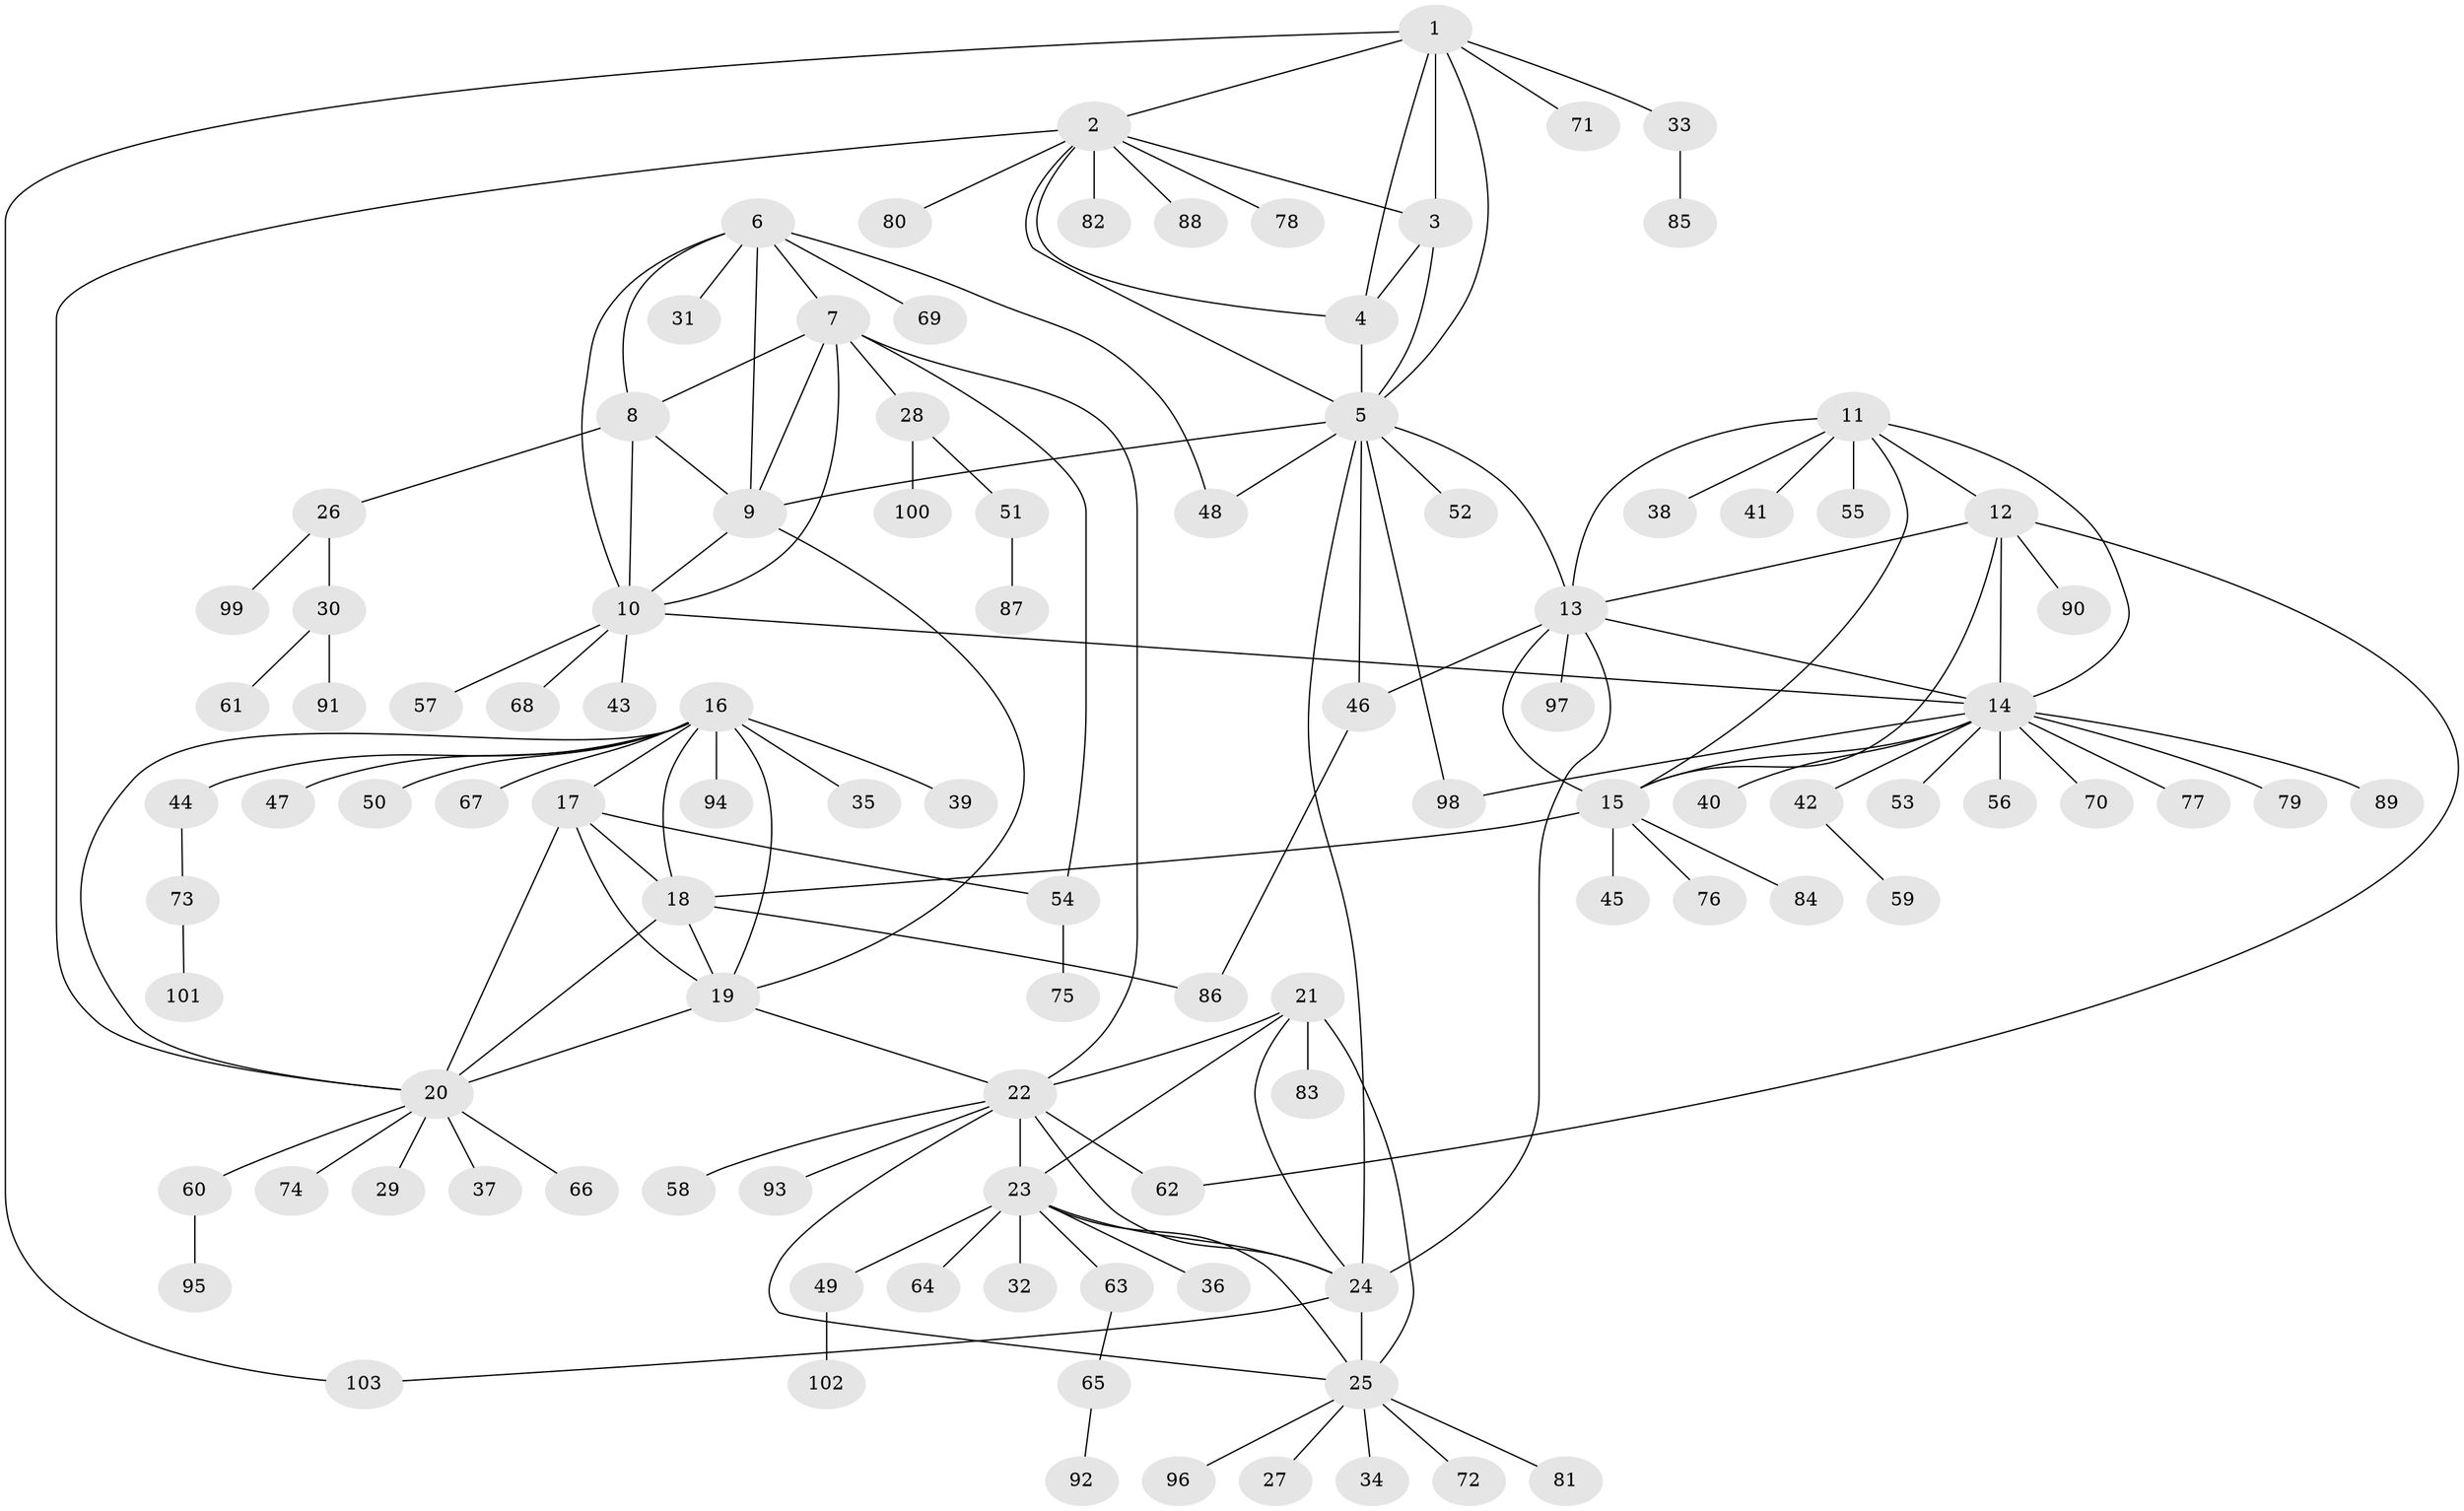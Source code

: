 // Generated by graph-tools (version 1.1) at 2025/02/03/09/25 03:02:51]
// undirected, 103 vertices, 145 edges
graph export_dot {
graph [start="1"]
  node [color=gray90,style=filled];
  1;
  2;
  3;
  4;
  5;
  6;
  7;
  8;
  9;
  10;
  11;
  12;
  13;
  14;
  15;
  16;
  17;
  18;
  19;
  20;
  21;
  22;
  23;
  24;
  25;
  26;
  27;
  28;
  29;
  30;
  31;
  32;
  33;
  34;
  35;
  36;
  37;
  38;
  39;
  40;
  41;
  42;
  43;
  44;
  45;
  46;
  47;
  48;
  49;
  50;
  51;
  52;
  53;
  54;
  55;
  56;
  57;
  58;
  59;
  60;
  61;
  62;
  63;
  64;
  65;
  66;
  67;
  68;
  69;
  70;
  71;
  72;
  73;
  74;
  75;
  76;
  77;
  78;
  79;
  80;
  81;
  82;
  83;
  84;
  85;
  86;
  87;
  88;
  89;
  90;
  91;
  92;
  93;
  94;
  95;
  96;
  97;
  98;
  99;
  100;
  101;
  102;
  103;
  1 -- 2;
  1 -- 3;
  1 -- 4;
  1 -- 5;
  1 -- 33;
  1 -- 71;
  1 -- 103;
  2 -- 3;
  2 -- 4;
  2 -- 5;
  2 -- 20;
  2 -- 78;
  2 -- 80;
  2 -- 82;
  2 -- 88;
  3 -- 4;
  3 -- 5;
  4 -- 5;
  5 -- 9;
  5 -- 13;
  5 -- 24;
  5 -- 46;
  5 -- 48;
  5 -- 52;
  5 -- 98;
  6 -- 7;
  6 -- 8;
  6 -- 9;
  6 -- 10;
  6 -- 31;
  6 -- 48;
  6 -- 69;
  7 -- 8;
  7 -- 9;
  7 -- 10;
  7 -- 22;
  7 -- 28;
  7 -- 54;
  8 -- 9;
  8 -- 10;
  8 -- 26;
  9 -- 10;
  9 -- 19;
  10 -- 14;
  10 -- 43;
  10 -- 57;
  10 -- 68;
  11 -- 12;
  11 -- 13;
  11 -- 14;
  11 -- 15;
  11 -- 38;
  11 -- 41;
  11 -- 55;
  12 -- 13;
  12 -- 14;
  12 -- 15;
  12 -- 62;
  12 -- 90;
  13 -- 14;
  13 -- 15;
  13 -- 24;
  13 -- 46;
  13 -- 97;
  14 -- 15;
  14 -- 40;
  14 -- 42;
  14 -- 53;
  14 -- 56;
  14 -- 70;
  14 -- 77;
  14 -- 79;
  14 -- 89;
  14 -- 98;
  15 -- 18;
  15 -- 45;
  15 -- 76;
  15 -- 84;
  16 -- 17;
  16 -- 18;
  16 -- 19;
  16 -- 20;
  16 -- 35;
  16 -- 39;
  16 -- 44;
  16 -- 47;
  16 -- 50;
  16 -- 67;
  16 -- 94;
  17 -- 18;
  17 -- 19;
  17 -- 20;
  17 -- 54;
  18 -- 19;
  18 -- 20;
  18 -- 86;
  19 -- 20;
  19 -- 22;
  20 -- 29;
  20 -- 37;
  20 -- 60;
  20 -- 66;
  20 -- 74;
  21 -- 22;
  21 -- 23;
  21 -- 24;
  21 -- 25;
  21 -- 83;
  22 -- 23;
  22 -- 24;
  22 -- 25;
  22 -- 58;
  22 -- 62;
  22 -- 93;
  23 -- 24;
  23 -- 25;
  23 -- 32;
  23 -- 36;
  23 -- 49;
  23 -- 63;
  23 -- 64;
  24 -- 25;
  24 -- 103;
  25 -- 27;
  25 -- 34;
  25 -- 72;
  25 -- 81;
  25 -- 96;
  26 -- 30;
  26 -- 99;
  28 -- 51;
  28 -- 100;
  30 -- 61;
  30 -- 91;
  33 -- 85;
  42 -- 59;
  44 -- 73;
  46 -- 86;
  49 -- 102;
  51 -- 87;
  54 -- 75;
  60 -- 95;
  63 -- 65;
  65 -- 92;
  73 -- 101;
}
